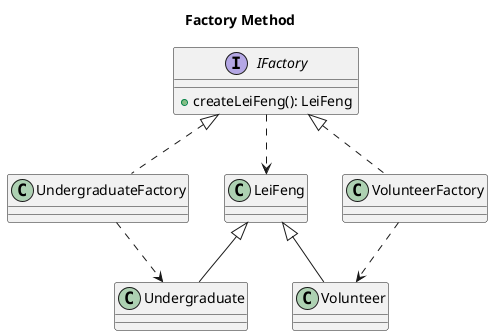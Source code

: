 @startuml
title Factory Method
interface IFactory{
    +createLeiFeng(): LeiFeng
}
Class LeiFeng
Class Undergraduate
Class UndergraduateFactory
Class Volunteer
Class VolunteerFactory

IFactory <|.. UndergraduateFactory
IFactory ..> LeiFeng
IFactory <|.. VolunteerFactory
LeiFeng <|-- Undergraduate
LeiFeng <|-- Volunteer
UndergraduateFactory ..> Undergraduate
VolunteerFactory..> Volunteer
@enduml